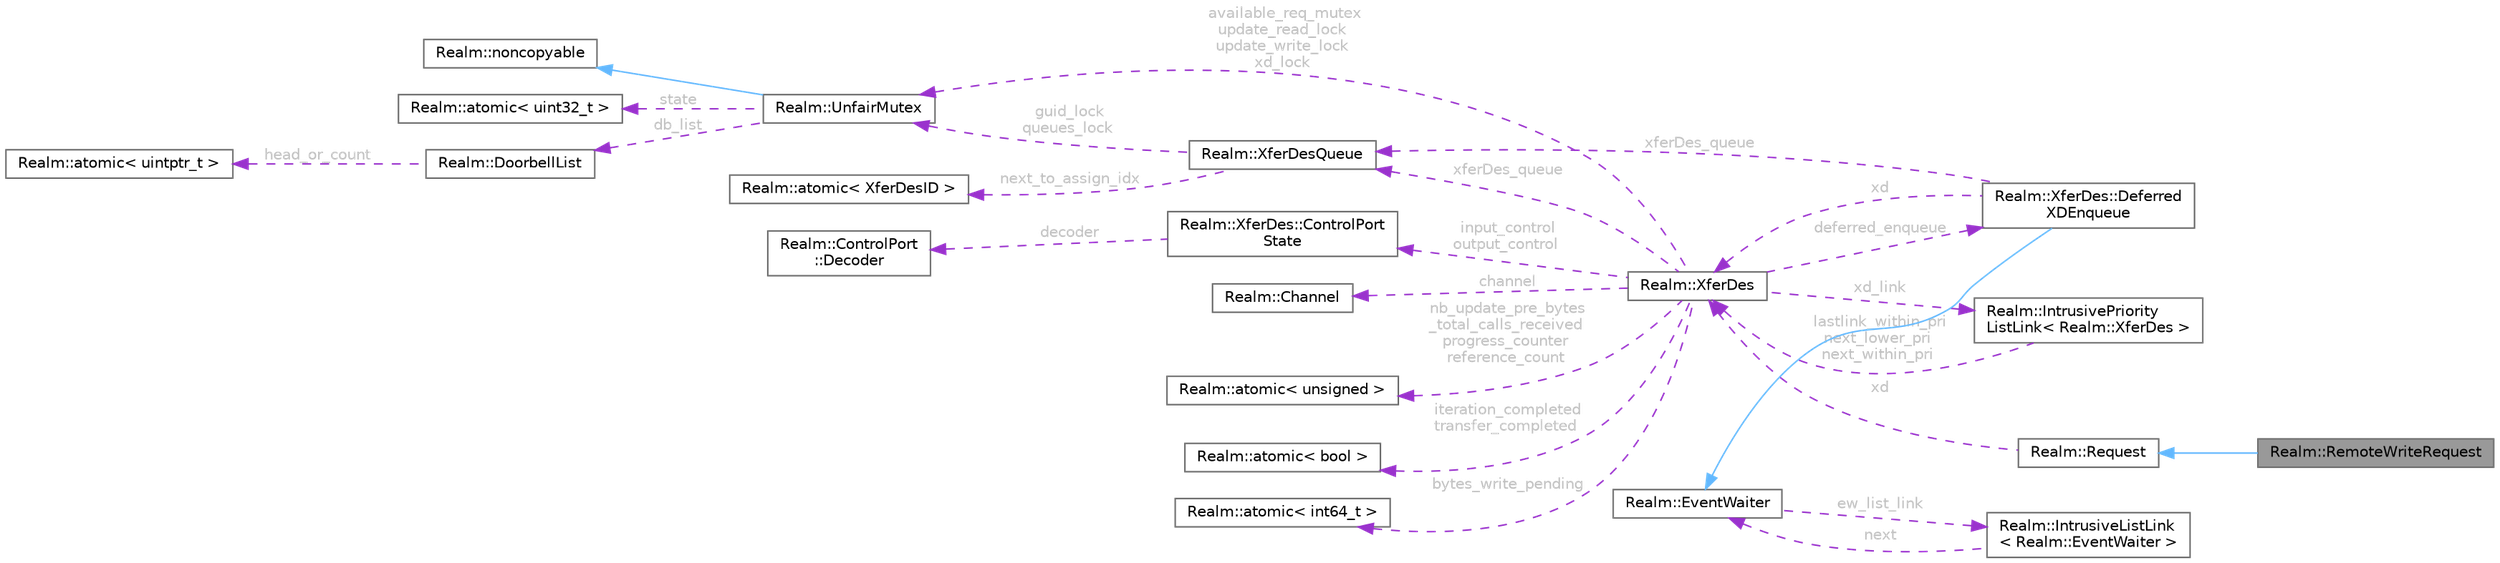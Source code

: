 digraph "Realm::RemoteWriteRequest"
{
 // LATEX_PDF_SIZE
  bgcolor="transparent";
  edge [fontname=Helvetica,fontsize=10,labelfontname=Helvetica,labelfontsize=10];
  node [fontname=Helvetica,fontsize=10,shape=box,height=0.2,width=0.4];
  rankdir="LR";
  Node1 [id="Node000001",label="Realm::RemoteWriteRequest",height=0.2,width=0.4,color="gray40", fillcolor="grey60", style="filled", fontcolor="black",tooltip=" "];
  Node2 -> Node1 [id="edge1_Node000001_Node000002",dir="back",color="steelblue1",style="solid",tooltip=" "];
  Node2 [id="Node000002",label="Realm::Request",height=0.2,width=0.4,color="gray40", fillcolor="white", style="filled",URL="$classRealm_1_1Request.html",tooltip=" "];
  Node3 -> Node2 [id="edge2_Node000002_Node000003",dir="back",color="darkorchid3",style="dashed",tooltip=" ",label=" xd",fontcolor="grey" ];
  Node3 [id="Node000003",label="Realm::XferDes",height=0.2,width=0.4,color="gray40", fillcolor="white", style="filled",URL="$classRealm_1_1XferDes.html",tooltip=" "];
  Node4 -> Node3 [id="edge3_Node000003_Node000004",dir="back",color="darkorchid3",style="dashed",tooltip=" ",label=" xferDes_queue",fontcolor="grey" ];
  Node4 [id="Node000004",label="Realm::XferDesQueue",height=0.2,width=0.4,color="gray40", fillcolor="white", style="filled",URL="$classRealm_1_1XferDesQueue.html",tooltip=" "];
  Node5 -> Node4 [id="edge4_Node000004_Node000005",dir="back",color="darkorchid3",style="dashed",tooltip=" ",label=" guid_lock\nqueues_lock",fontcolor="grey" ];
  Node5 [id="Node000005",label="Realm::UnfairMutex",height=0.2,width=0.4,color="gray40", fillcolor="white", style="filled",URL="$classRealm_1_1UnfairMutex.html",tooltip=" "];
  Node6 -> Node5 [id="edge5_Node000005_Node000006",dir="back",color="steelblue1",style="solid",tooltip=" "];
  Node6 [id="Node000006",label="Realm::noncopyable",height=0.2,width=0.4,color="gray40", fillcolor="white", style="filled",URL="$classRealm_1_1noncopyable.html",tooltip=" "];
  Node7 -> Node5 [id="edge6_Node000005_Node000007",dir="back",color="darkorchid3",style="dashed",tooltip=" ",label=" state",fontcolor="grey" ];
  Node7 [id="Node000007",label="Realm::atomic\< uint32_t \>",height=0.2,width=0.4,color="gray40", fillcolor="white", style="filled",URL="$classRealm_1_1atomic.html",tooltip=" "];
  Node8 -> Node5 [id="edge7_Node000005_Node000008",dir="back",color="darkorchid3",style="dashed",tooltip=" ",label=" db_list",fontcolor="grey" ];
  Node8 [id="Node000008",label="Realm::DoorbellList",height=0.2,width=0.4,color="gray40", fillcolor="white", style="filled",URL="$classRealm_1_1DoorbellList.html",tooltip=" "];
  Node9 -> Node8 [id="edge8_Node000008_Node000009",dir="back",color="darkorchid3",style="dashed",tooltip=" ",label=" head_or_count",fontcolor="grey" ];
  Node9 [id="Node000009",label="Realm::atomic\< uintptr_t \>",height=0.2,width=0.4,color="gray40", fillcolor="white", style="filled",URL="$classRealm_1_1atomic.html",tooltip=" "];
  Node10 -> Node4 [id="edge9_Node000004_Node000010",dir="back",color="darkorchid3",style="dashed",tooltip=" ",label=" next_to_assign_idx",fontcolor="grey" ];
  Node10 [id="Node000010",label="Realm::atomic\< XferDesID \>",height=0.2,width=0.4,color="gray40", fillcolor="white", style="filled",URL="$classRealm_1_1atomic.html",tooltip=" "];
  Node11 -> Node3 [id="edge10_Node000003_Node000011",dir="back",color="darkorchid3",style="dashed",tooltip=" ",label=" iteration_completed\ntransfer_completed",fontcolor="grey" ];
  Node11 [id="Node000011",label="Realm::atomic\< bool \>",height=0.2,width=0.4,color="gray40", fillcolor="white", style="filled",URL="$classRealm_1_1atomic.html",tooltip=" "];
  Node12 -> Node3 [id="edge11_Node000003_Node000012",dir="back",color="darkorchid3",style="dashed",tooltip=" ",label=" bytes_write_pending",fontcolor="grey" ];
  Node12 [id="Node000012",label="Realm::atomic\< int64_t \>",height=0.2,width=0.4,color="gray40", fillcolor="white", style="filled",URL="$classRealm_1_1atomic.html",tooltip=" "];
  Node13 -> Node3 [id="edge12_Node000003_Node000013",dir="back",color="darkorchid3",style="dashed",tooltip=" ",label=" input_control\noutput_control",fontcolor="grey" ];
  Node13 [id="Node000013",label="Realm::XferDes::ControlPort\lState",height=0.2,width=0.4,color="gray40", fillcolor="white", style="filled",URL="$structRealm_1_1XferDes_1_1ControlPortState.html",tooltip=" "];
  Node14 -> Node13 [id="edge13_Node000013_Node000014",dir="back",color="darkorchid3",style="dashed",tooltip=" ",label=" decoder",fontcolor="grey" ];
  Node14 [id="Node000014",label="Realm::ControlPort\l::Decoder",height=0.2,width=0.4,color="gray40", fillcolor="white", style="filled",URL="$classRealm_1_1ControlPort_1_1Decoder.html",tooltip=" "];
  Node15 -> Node3 [id="edge14_Node000003_Node000015",dir="back",color="darkorchid3",style="dashed",tooltip=" ",label=" channel",fontcolor="grey" ];
  Node15 [id="Node000015",label="Realm::Channel",height=0.2,width=0.4,color="gray40", fillcolor="white", style="filled",URL="$classRealm_1_1Channel.html",tooltip=" "];
  Node5 -> Node3 [id="edge15_Node000003_Node000005",dir="back",color="darkorchid3",style="dashed",tooltip=" ",label=" available_req_mutex\nupdate_read_lock\nupdate_write_lock\nxd_lock",fontcolor="grey" ];
  Node16 -> Node3 [id="edge16_Node000003_Node000016",dir="back",color="darkorchid3",style="dashed",tooltip=" ",label=" nb_update_pre_bytes\l_total_calls_received\nprogress_counter\nreference_count",fontcolor="grey" ];
  Node16 [id="Node000016",label="Realm::atomic\< unsigned \>",height=0.2,width=0.4,color="gray40", fillcolor="white", style="filled",URL="$classRealm_1_1atomic.html",tooltip=" "];
  Node17 -> Node3 [id="edge17_Node000003_Node000017",dir="back",color="darkorchid3",style="dashed",tooltip=" ",label=" xd_link",fontcolor="grey" ];
  Node17 [id="Node000017",label="Realm::IntrusivePriority\lListLink\< Realm::XferDes \>",height=0.2,width=0.4,color="gray40", fillcolor="white", style="filled",URL="$structRealm_1_1IntrusivePriorityListLink.html",tooltip=" "];
  Node3 -> Node17 [id="edge18_Node000017_Node000003",dir="back",color="darkorchid3",style="dashed",tooltip=" ",label=" lastlink_within_pri\nnext_lower_pri\nnext_within_pri",fontcolor="grey" ];
  Node18 -> Node3 [id="edge19_Node000003_Node000018",dir="back",color="darkorchid3",style="dashed",tooltip=" ",label=" deferred_enqueue",fontcolor="grey" ];
  Node18 [id="Node000018",label="Realm::XferDes::Deferred\lXDEnqueue",height=0.2,width=0.4,color="gray40", fillcolor="white", style="filled",URL="$classRealm_1_1XferDes_1_1DeferredXDEnqueue.html",tooltip=" "];
  Node19 -> Node18 [id="edge20_Node000018_Node000019",dir="back",color="steelblue1",style="solid",tooltip=" "];
  Node19 [id="Node000019",label="Realm::EventWaiter",height=0.2,width=0.4,color="gray40", fillcolor="white", style="filled",URL="$classRealm_1_1EventWaiter.html",tooltip=" "];
  Node20 -> Node19 [id="edge21_Node000019_Node000020",dir="back",color="darkorchid3",style="dashed",tooltip=" ",label=" ew_list_link",fontcolor="grey" ];
  Node20 [id="Node000020",label="Realm::IntrusiveListLink\l\< Realm::EventWaiter \>",height=0.2,width=0.4,color="gray40", fillcolor="white", style="filled",URL="$structRealm_1_1IntrusiveListLink.html",tooltip=" "];
  Node19 -> Node20 [id="edge22_Node000020_Node000019",dir="back",color="darkorchid3",style="dashed",tooltip=" ",label=" next",fontcolor="grey" ];
  Node4 -> Node18 [id="edge23_Node000018_Node000004",dir="back",color="darkorchid3",style="dashed",tooltip=" ",label=" xferDes_queue",fontcolor="grey" ];
  Node3 -> Node18 [id="edge24_Node000018_Node000003",dir="back",color="darkorchid3",style="dashed",tooltip=" ",label=" xd",fontcolor="grey" ];
}
